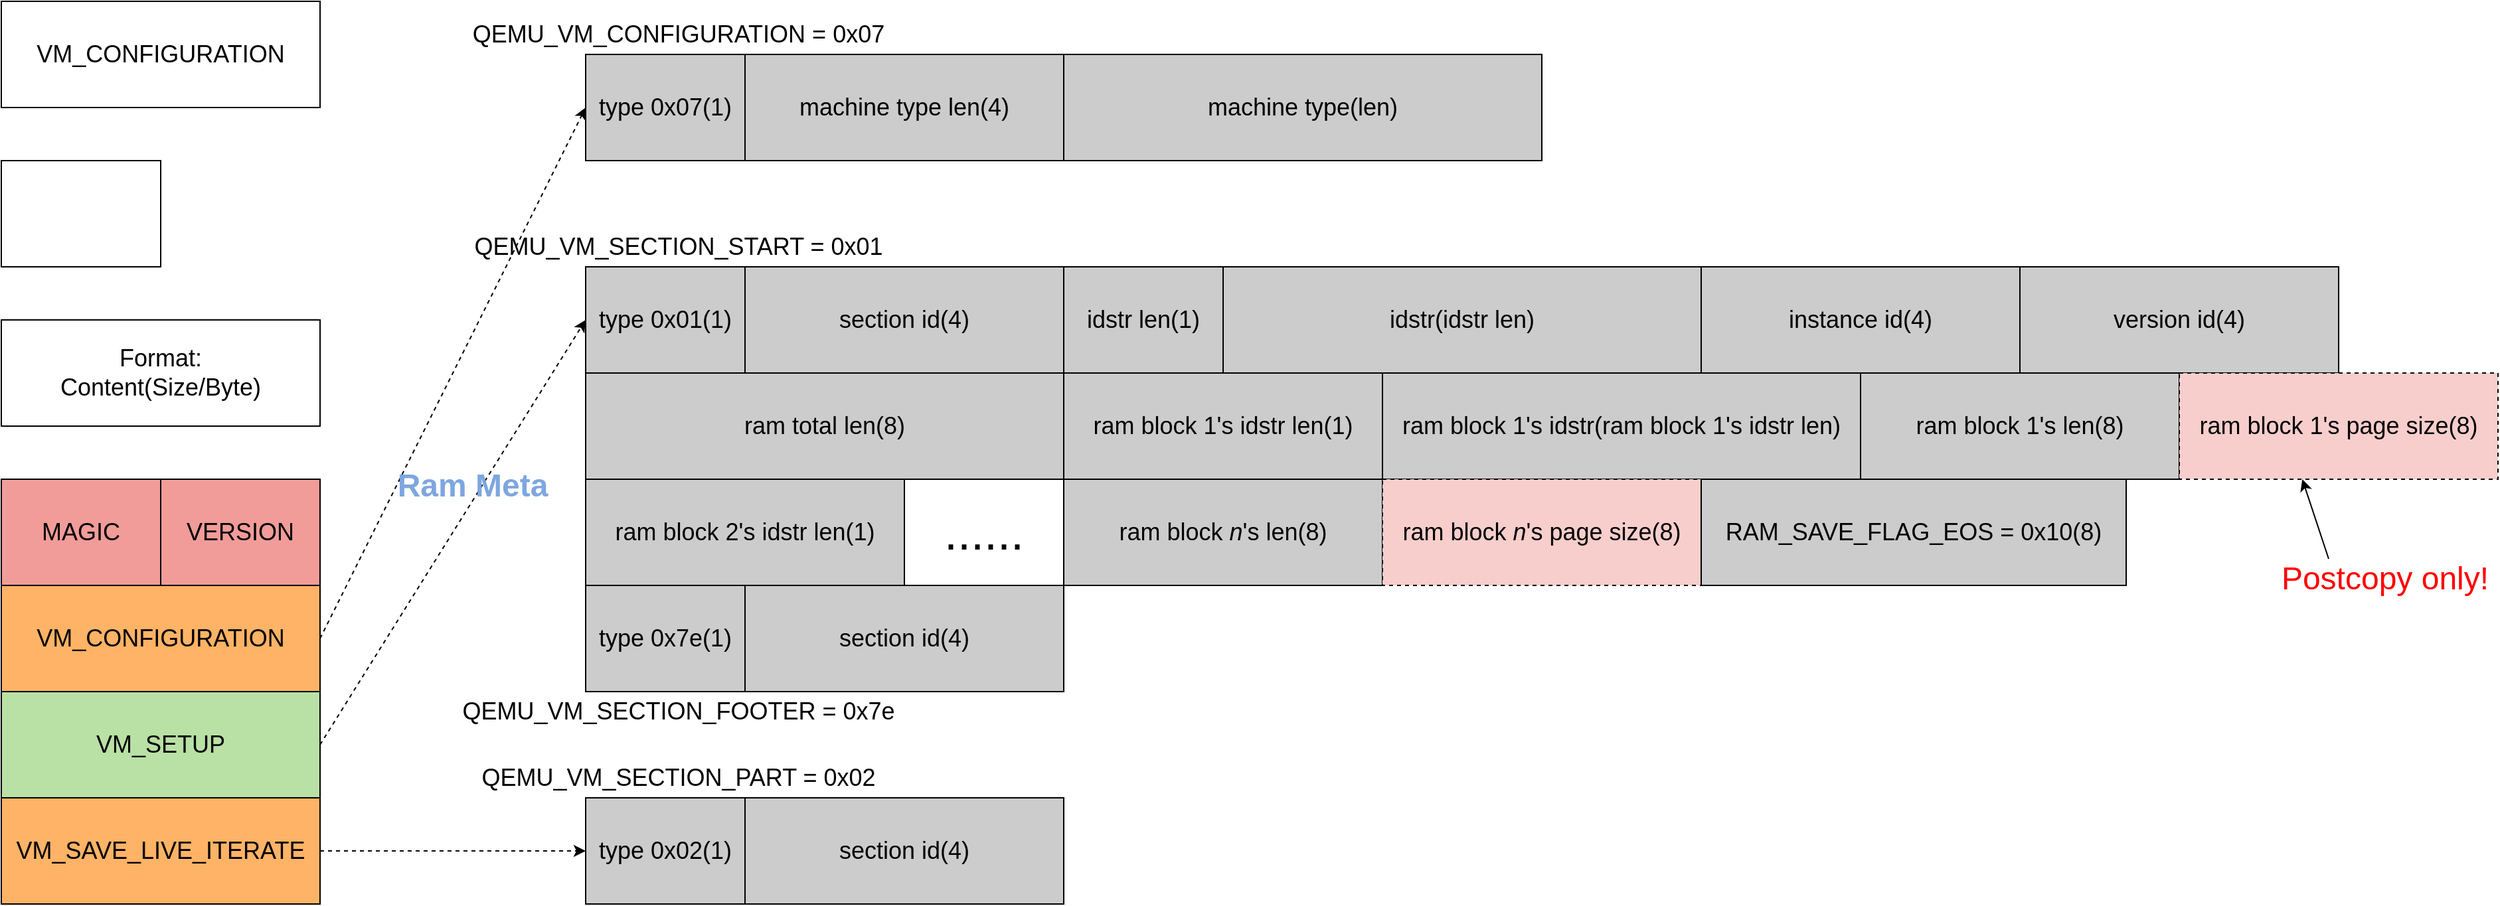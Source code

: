 <mxfile version="20.2.3" type="github">
  <diagram id="pxF-jKxXXbTpe3DI_HJF" name="第 1 页">
    <mxGraphModel dx="1730" dy="2134" grid="1" gridSize="10" guides="1" tooltips="1" connect="1" arrows="1" fold="1" page="1" pageScale="1" pageWidth="827" pageHeight="1169" math="0" shadow="0">
      <root>
        <mxCell id="0" />
        <mxCell id="1" parent="0" />
        <mxCell id="RH6bYwl-bpcb5SBCjSm3-1" value="&lt;font style=&quot;font-size: 18px;&quot;&gt;MAGIC&lt;/font&gt;" style="rounded=0;whiteSpace=wrap;html=1;fillColor=#F19C99;" parent="1" vertex="1">
          <mxGeometry x="120" y="120" width="120" height="80" as="geometry" />
        </mxCell>
        <mxCell id="RH6bYwl-bpcb5SBCjSm3-2" value="&lt;font style=&quot;font-size: 18px;&quot;&gt;VERSION&lt;/font&gt;" style="rounded=0;whiteSpace=wrap;html=1;fillColor=#F19C99;" parent="1" vertex="1">
          <mxGeometry x="240" y="120" width="120" height="80" as="geometry" />
        </mxCell>
        <mxCell id="RH6bYwl-bpcb5SBCjSm3-3" value="" style="rounded=0;whiteSpace=wrap;html=1;" parent="1" vertex="1">
          <mxGeometry x="120" y="-120" width="120" height="80" as="geometry" />
        </mxCell>
        <mxCell id="RH6bYwl-bpcb5SBCjSm3-5" value="&lt;font style=&quot;font-size: 18px;&quot;&gt;VM_CONFIGURATION&lt;/font&gt;" style="rounded=0;whiteSpace=wrap;html=1;fillColor=#FFB366;" parent="1" vertex="1">
          <mxGeometry x="120" y="200" width="240" height="80" as="geometry" />
        </mxCell>
        <mxCell id="RH6bYwl-bpcb5SBCjSm3-6" value="&lt;font style=&quot;font-size: 18px;&quot;&gt;VM_CONFIGURATION&lt;/font&gt;" style="rounded=0;whiteSpace=wrap;html=1;" parent="1" vertex="1">
          <mxGeometry x="120" y="-240" width="240" height="80" as="geometry" />
        </mxCell>
        <mxCell id="RH6bYwl-bpcb5SBCjSm3-7" value="type 0x07(1)" style="rounded=0;whiteSpace=wrap;html=1;fontSize=18;fillColor=#CCCCCC;" parent="1" vertex="1">
          <mxGeometry x="560" y="-200" width="120" height="80" as="geometry" />
        </mxCell>
        <mxCell id="RH6bYwl-bpcb5SBCjSm3-8" value="QEMU_VM_CONFIGURATION = 0x07" style="text;html=1;strokeColor=none;fillColor=none;align=center;verticalAlign=middle;whiteSpace=wrap;rounded=0;fontSize=18;" parent="1" vertex="1">
          <mxGeometry x="465" y="-230" width="330" height="30" as="geometry" />
        </mxCell>
        <mxCell id="RH6bYwl-bpcb5SBCjSm3-9" value="machine type len(4)" style="rounded=0;whiteSpace=wrap;html=1;fontSize=18;fillColor=#CCCCCC;" parent="1" vertex="1">
          <mxGeometry x="680" y="-200" width="240" height="80" as="geometry" />
        </mxCell>
        <mxCell id="RH6bYwl-bpcb5SBCjSm3-10" value="machine type(len)" style="rounded=0;whiteSpace=wrap;html=1;fontSize=18;fillColor=#CCCCCC;" parent="1" vertex="1">
          <mxGeometry x="920" y="-200" width="360" height="80" as="geometry" />
        </mxCell>
        <mxCell id="RH6bYwl-bpcb5SBCjSm3-12" value="" style="endArrow=classic;html=1;rounded=0;fontSize=18;entryX=0;entryY=0.5;entryDx=0;entryDy=0;dashed=1;exitX=1;exitY=0.5;exitDx=0;exitDy=0;" parent="1" target="RH6bYwl-bpcb5SBCjSm3-7" edge="1" source="RH6bYwl-bpcb5SBCjSm3-5">
          <mxGeometry width="50" height="50" relative="1" as="geometry">
            <mxPoint x="370" y="250" as="sourcePoint" />
            <mxPoint x="420" y="200" as="targetPoint" />
          </mxGeometry>
        </mxCell>
        <mxCell id="UqULxAHt8uUY80FvIUKQ-1" value="&lt;font style=&quot;font-size: 18px;&quot;&gt;Format:&lt;br&gt;Content(Size/Byte)&lt;br&gt;&lt;/font&gt;" style="rounded=0;whiteSpace=wrap;html=1;" vertex="1" parent="1">
          <mxGeometry x="120" width="240" height="80" as="geometry" />
        </mxCell>
        <mxCell id="UqULxAHt8uUY80FvIUKQ-2" value="&lt;font style=&quot;font-size: 18px;&quot;&gt;VM_SETUP&lt;/font&gt;" style="rounded=0;whiteSpace=wrap;html=1;fillColor=#B9E0A5;" vertex="1" parent="1">
          <mxGeometry x="120" y="280" width="240" height="80" as="geometry" />
        </mxCell>
        <mxCell id="UqULxAHt8uUY80FvIUKQ-3" value="type 0x01(1)" style="rounded=0;whiteSpace=wrap;html=1;fontSize=18;fillColor=#CCCCCC;" vertex="1" parent="1">
          <mxGeometry x="560" y="-40" width="120" height="80" as="geometry" />
        </mxCell>
        <mxCell id="UqULxAHt8uUY80FvIUKQ-4" value="QEMU_VM_SECTION_START = 0x01" style="text;html=1;strokeColor=none;fillColor=none;align=center;verticalAlign=middle;whiteSpace=wrap;rounded=0;fontSize=18;" vertex="1" parent="1">
          <mxGeometry x="460" y="-70" width="340" height="30" as="geometry" />
        </mxCell>
        <mxCell id="UqULxAHt8uUY80FvIUKQ-5" value="" style="endArrow=classic;html=1;rounded=0;fontSize=18;entryX=0;entryY=0.5;entryDx=0;entryDy=0;dashed=1;exitX=1;exitY=0.5;exitDx=0;exitDy=0;" edge="1" parent="1" source="UqULxAHt8uUY80FvIUKQ-2" target="UqULxAHt8uUY80FvIUKQ-3">
          <mxGeometry width="50" height="50" relative="1" as="geometry">
            <mxPoint x="370" y="330" as="sourcePoint" />
            <mxPoint x="580" y="100" as="targetPoint" />
          </mxGeometry>
        </mxCell>
        <mxCell id="UqULxAHt8uUY80FvIUKQ-6" value="section id(4)" style="rounded=0;whiteSpace=wrap;html=1;fontSize=18;fillColor=#CCCCCC;" vertex="1" parent="1">
          <mxGeometry x="680" y="-40" width="240" height="80" as="geometry" />
        </mxCell>
        <mxCell id="UqULxAHt8uUY80FvIUKQ-7" value="idstr len(1)" style="rounded=0;whiteSpace=wrap;html=1;fontSize=18;fillColor=#CCCCCC;" vertex="1" parent="1">
          <mxGeometry x="920" y="-40" width="120" height="80" as="geometry" />
        </mxCell>
        <mxCell id="UqULxAHt8uUY80FvIUKQ-8" value="idstr(idstr len)" style="rounded=0;whiteSpace=wrap;html=1;fontSize=18;fillColor=#CCCCCC;" vertex="1" parent="1">
          <mxGeometry x="1040" y="-40" width="360" height="80" as="geometry" />
        </mxCell>
        <mxCell id="UqULxAHt8uUY80FvIUKQ-9" value="instance id(4)" style="rounded=0;whiteSpace=wrap;html=1;fontSize=18;fillColor=#CCCCCC;" vertex="1" parent="1">
          <mxGeometry x="1400" y="-40" width="240" height="80" as="geometry" />
        </mxCell>
        <mxCell id="UqULxAHt8uUY80FvIUKQ-10" value="version id(4)" style="rounded=0;whiteSpace=wrap;html=1;fontSize=18;fillColor=#CCCCCC;" vertex="1" parent="1">
          <mxGeometry x="1640" y="-40" width="240" height="80" as="geometry" />
        </mxCell>
        <mxCell id="UqULxAHt8uUY80FvIUKQ-11" value="ram total len(8)" style="rounded=0;whiteSpace=wrap;html=1;fontSize=18;fillColor=#CCCCCC;" vertex="1" parent="1">
          <mxGeometry x="560" y="40" width="360" height="80" as="geometry" />
        </mxCell>
        <mxCell id="UqULxAHt8uUY80FvIUKQ-12" value="&lt;b&gt;&lt;font style=&quot;font-size: 24px;&quot; color=&quot;#7ea6e0&quot;&gt;Ram Meta&lt;/font&gt;&lt;/b&gt;" style="text;html=1;strokeColor=none;fillColor=none;align=center;verticalAlign=middle;whiteSpace=wrap;rounded=0;fontSize=18;" vertex="1" parent="1">
          <mxGeometry x="410" y="110" width="130" height="30" as="geometry" />
        </mxCell>
        <mxCell id="UqULxAHt8uUY80FvIUKQ-15" value="ram block 1&#39;s idstr len(1)" style="rounded=0;whiteSpace=wrap;html=1;fontSize=18;fillColor=#CCCCCC;" vertex="1" parent="1">
          <mxGeometry x="920" y="40" width="240" height="80" as="geometry" />
        </mxCell>
        <mxCell id="UqULxAHt8uUY80FvIUKQ-16" value="ram block 1&#39;s idstr(ram block 1&#39;s idstr len)" style="rounded=0;whiteSpace=wrap;html=1;fontSize=18;fillColor=#CCCCCC;" vertex="1" parent="1">
          <mxGeometry x="1160" y="40" width="360" height="80" as="geometry" />
        </mxCell>
        <mxCell id="UqULxAHt8uUY80FvIUKQ-17" value="ram block 1&#39;s len(8)" style="rounded=0;whiteSpace=wrap;html=1;fontSize=18;fillColor=#CCCCCC;" vertex="1" parent="1">
          <mxGeometry x="1520" y="40" width="240" height="80" as="geometry" />
        </mxCell>
        <mxCell id="UqULxAHt8uUY80FvIUKQ-18" value="ram block 1&#39;s page size(8)" style="rounded=0;whiteSpace=wrap;html=1;fontSize=18;fillColor=#F8CECC;dashed=1;" vertex="1" parent="1">
          <mxGeometry x="1760" y="40" width="240" height="80" as="geometry" />
        </mxCell>
        <mxCell id="UqULxAHt8uUY80FvIUKQ-19" value="&lt;font color=&quot;#ff0000&quot;&gt;Postcopy only!&lt;/font&gt;" style="text;html=1;strokeColor=none;fillColor=none;align=center;verticalAlign=middle;whiteSpace=wrap;rounded=0;fontSize=24;fontColor=#7EA6E0;" vertex="1" parent="1">
          <mxGeometry x="1830" y="180" width="170" height="30" as="geometry" />
        </mxCell>
        <mxCell id="UqULxAHt8uUY80FvIUKQ-20" value="" style="endArrow=classic;html=1;rounded=0;fontSize=24;fontColor=#FF0000;exitX=0.25;exitY=0;exitDx=0;exitDy=0;entryX=0.386;entryY=1;entryDx=0;entryDy=0;entryPerimeter=0;" edge="1" parent="1" source="UqULxAHt8uUY80FvIUKQ-19" target="UqULxAHt8uUY80FvIUKQ-18">
          <mxGeometry width="50" height="50" relative="1" as="geometry">
            <mxPoint x="1840" y="170" as="sourcePoint" />
            <mxPoint x="1940" y="40" as="targetPoint" />
          </mxGeometry>
        </mxCell>
        <mxCell id="UqULxAHt8uUY80FvIUKQ-21" value="ram block 2&#39;s idstr len(1)" style="rounded=0;whiteSpace=wrap;html=1;fontSize=18;fillColor=#CCCCCC;" vertex="1" parent="1">
          <mxGeometry x="560" y="120" width="240" height="80" as="geometry" />
        </mxCell>
        <mxCell id="UqULxAHt8uUY80FvIUKQ-22" value="&lt;font style=&quot;font-size: 36px;&quot; color=&quot;#000000&quot;&gt;......&lt;/font&gt;" style="text;html=1;strokeColor=none;fillColor=none;align=center;verticalAlign=middle;whiteSpace=wrap;rounded=0;fontSize=24;fontColor=#FF0000;" vertex="1" parent="1">
          <mxGeometry x="830" y="145" width="60" height="30" as="geometry" />
        </mxCell>
        <mxCell id="UqULxAHt8uUY80FvIUKQ-23" value="ram block &lt;i&gt;n&lt;/i&gt;&#39;s len(8)" style="rounded=0;whiteSpace=wrap;html=1;fontSize=18;fillColor=#CCCCCC;" vertex="1" parent="1">
          <mxGeometry x="920" y="120" width="240" height="80" as="geometry" />
        </mxCell>
        <mxCell id="UqULxAHt8uUY80FvIUKQ-24" value="ram block &lt;i&gt;n&lt;/i&gt;&#39;s page size(8)" style="rounded=0;whiteSpace=wrap;html=1;fontSize=18;fillColor=#F8CECC;dashed=1;" vertex="1" parent="1">
          <mxGeometry x="1160" y="120" width="240" height="80" as="geometry" />
        </mxCell>
        <mxCell id="UqULxAHt8uUY80FvIUKQ-25" value="RAM_SAVE_FLAG_EOS = 0x10(8)" style="rounded=0;whiteSpace=wrap;html=1;fontSize=18;fillColor=#CCCCCC;" vertex="1" parent="1">
          <mxGeometry x="1400" y="120" width="320" height="80" as="geometry" />
        </mxCell>
        <mxCell id="UqULxAHt8uUY80FvIUKQ-26" value="type 0x7e(1)" style="rounded=0;whiteSpace=wrap;html=1;fontSize=18;fillColor=#CCCCCC;" vertex="1" parent="1">
          <mxGeometry x="560" y="200" width="120" height="80" as="geometry" />
        </mxCell>
        <mxCell id="UqULxAHt8uUY80FvIUKQ-27" value="QEMU_VM_SECTION_FOOTER = 0x7e" style="text;html=1;strokeColor=none;fillColor=none;align=center;verticalAlign=middle;whiteSpace=wrap;rounded=0;fontSize=18;" vertex="1" parent="1">
          <mxGeometry x="460" y="280" width="340" height="30" as="geometry" />
        </mxCell>
        <mxCell id="UqULxAHt8uUY80FvIUKQ-28" value="section id(4)" style="rounded=0;whiteSpace=wrap;html=1;fontSize=18;fillColor=#CCCCCC;" vertex="1" parent="1">
          <mxGeometry x="680" y="200" width="240" height="80" as="geometry" />
        </mxCell>
        <mxCell id="UqULxAHt8uUY80FvIUKQ-31" value="&lt;font style=&quot;font-size: 18px;&quot;&gt;VM_SAVE_LIVE_ITERATE&lt;/font&gt;" style="rounded=0;whiteSpace=wrap;html=1;fillColor=#FFB366;" vertex="1" parent="1">
          <mxGeometry x="120" y="360" width="240" height="80" as="geometry" />
        </mxCell>
        <mxCell id="UqULxAHt8uUY80FvIUKQ-32" value="type 0x02(1)" style="rounded=0;whiteSpace=wrap;html=1;fontSize=18;fillColor=#CCCCCC;" vertex="1" parent="1">
          <mxGeometry x="560" y="360" width="120" height="80" as="geometry" />
        </mxCell>
        <mxCell id="UqULxAHt8uUY80FvIUKQ-33" value="QEMU_VM_SECTION_PART = 0x02" style="text;html=1;strokeColor=none;fillColor=none;align=center;verticalAlign=middle;whiteSpace=wrap;rounded=0;fontSize=18;" vertex="1" parent="1">
          <mxGeometry x="460" y="330" width="340" height="30" as="geometry" />
        </mxCell>
        <mxCell id="UqULxAHt8uUY80FvIUKQ-34" value="" style="endArrow=classic;html=1;rounded=0;fontSize=18;entryX=0;entryY=0.5;entryDx=0;entryDy=0;dashed=1;exitX=1;exitY=0.5;exitDx=0;exitDy=0;" edge="1" parent="1" source="UqULxAHt8uUY80FvIUKQ-31" target="UqULxAHt8uUY80FvIUKQ-32">
          <mxGeometry width="50" height="50" relative="1" as="geometry">
            <mxPoint x="370" y="330" as="sourcePoint" />
            <mxPoint x="570" y="10" as="targetPoint" />
          </mxGeometry>
        </mxCell>
        <mxCell id="UqULxAHt8uUY80FvIUKQ-35" value="section id(4)" style="rounded=0;whiteSpace=wrap;html=1;fontSize=18;fillColor=#CCCCCC;" vertex="1" parent="1">
          <mxGeometry x="680" y="360" width="240" height="80" as="geometry" />
        </mxCell>
      </root>
    </mxGraphModel>
  </diagram>
</mxfile>
